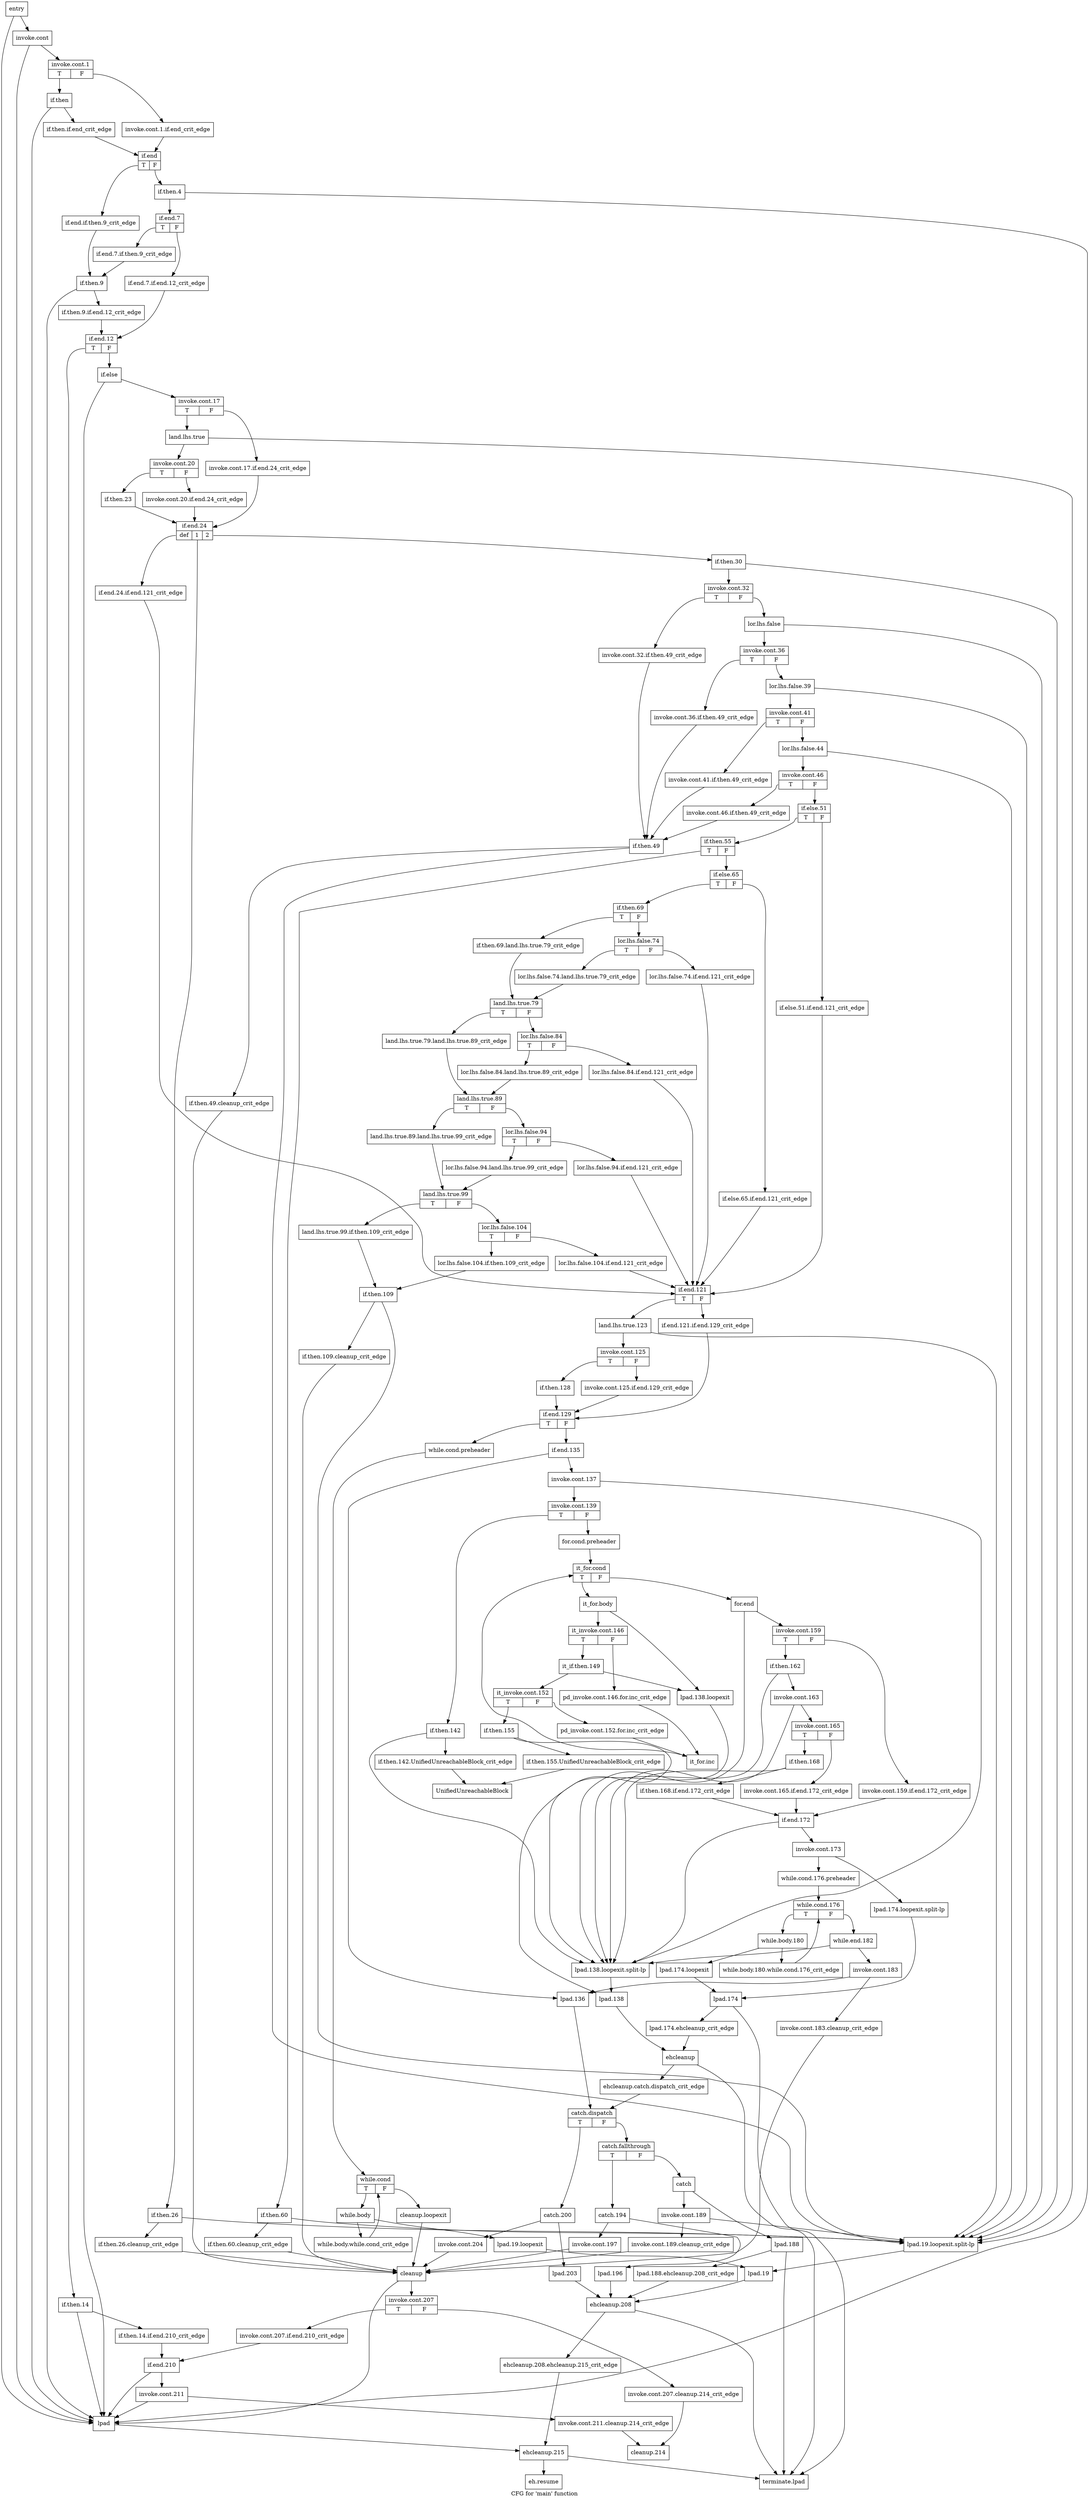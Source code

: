 digraph "CFG for 'main' function" {
	label="CFG for 'main' function";

	Node0x1420fd0 [shape=record,label="{entry}"];
	Node0x1420fd0 -> Node0x1421020;
	Node0x1420fd0 -> Node0x14211b0;
	Node0x1421020 [shape=record,label="{invoke.cont}"];
	Node0x1421020 -> Node0x1421070;
	Node0x1421020 -> Node0x14211b0;
	Node0x1421070 [shape=record,label="{invoke.cont.1|{<s0>T|<s1>F}}"];
	Node0x1421070:s0 -> Node0x1421110;
	Node0x1421070:s1 -> Node0x14210c0;
	Node0x14210c0 [shape=record,label="{invoke.cont.1.if.end_crit_edge}"];
	Node0x14210c0 -> Node0x1421200;
	Node0x1421110 [shape=record,label="{if.then}"];
	Node0x1421110 -> Node0x1421160;
	Node0x1421110 -> Node0x14211b0;
	Node0x1421160 [shape=record,label="{if.then.if.end_crit_edge}"];
	Node0x1421160 -> Node0x1421200;
	Node0x14211b0 [shape=record,label="{lpad}"];
	Node0x14211b0 -> Node0x1423ff0;
	Node0x1421200 [shape=record,label="{if.end|{<s0>T|<s1>F}}"];
	Node0x1421200:s0 -> Node0x1421250;
	Node0x1421200:s1 -> Node0x14212a0;
	Node0x1421250 [shape=record,label="{if.end.if.then.9_crit_edge}"];
	Node0x1421250 -> Node0x14213e0;
	Node0x14212a0 [shape=record,label="{if.then.4}"];
	Node0x14212a0 -> Node0x14212f0;
	Node0x14212a0 -> Node0x14211b0;
	Node0x14212f0 [shape=record,label="{if.end.7|{<s0>T|<s1>F}}"];
	Node0x14212f0:s0 -> Node0x1421390;
	Node0x14212f0:s1 -> Node0x1421340;
	Node0x1421340 [shape=record,label="{if.end.7.if.end.12_crit_edge}"];
	Node0x1421340 -> Node0x1421480;
	Node0x1421390 [shape=record,label="{if.end.7.if.then.9_crit_edge}"];
	Node0x1421390 -> Node0x14213e0;
	Node0x14213e0 [shape=record,label="{if.then.9}"];
	Node0x14213e0 -> Node0x1421430;
	Node0x14213e0 -> Node0x14211b0;
	Node0x1421430 [shape=record,label="{if.then.9.if.end.12_crit_edge}"];
	Node0x1421430 -> Node0x1421480;
	Node0x1421480 [shape=record,label="{if.end.12|{<s0>T|<s1>F}}"];
	Node0x1421480:s0 -> Node0x14214d0;
	Node0x1421480:s1 -> Node0x1421570;
	Node0x14214d0 [shape=record,label="{if.then.14}"];
	Node0x14214d0 -> Node0x1421520;
	Node0x14214d0 -> Node0x14211b0;
	Node0x1421520 [shape=record,label="{if.then.14.if.end.210_crit_edge}"];
	Node0x1421520 -> Node0x1423eb0;
	Node0x1421570 [shape=record,label="{if.else}"];
	Node0x1421570 -> Node0x14215c0;
	Node0x1421570 -> Node0x14211b0;
	Node0x14215c0 [shape=record,label="{invoke.cont.17|{<s0>T|<s1>F}}"];
	Node0x14215c0:s0 -> Node0x1421660;
	Node0x14215c0:s1 -> Node0x1421610;
	Node0x1421610 [shape=record,label="{invoke.cont.17.if.end.24_crit_edge}"];
	Node0x1421610 -> Node0x1421890;
	Node0x1421660 [shape=record,label="{land.lhs.true}"];
	Node0x1421660 -> Node0x14216b0;
	Node0x1421660 -> Node0x14217f0;
	Node0x14216b0 [shape=record,label="{invoke.cont.20|{<s0>T|<s1>F}}"];
	Node0x14216b0:s0 -> Node0x1421750;
	Node0x14216b0:s1 -> Node0x1421700;
	Node0x1421700 [shape=record,label="{invoke.cont.20.if.end.24_crit_edge}"];
	Node0x1421700 -> Node0x1421890;
	Node0x1421750 [shape=record,label="{if.then.23}"];
	Node0x1421750 -> Node0x1421890;
	Node0x14217a0 [shape=record,label="{lpad.19.loopexit}"];
	Node0x14217a0 -> Node0x1421840;
	Node0x14217f0 [shape=record,label="{lpad.19.loopexit.split-lp}"];
	Node0x14217f0 -> Node0x1421840;
	Node0x1421840 [shape=record,label="{lpad.19}"];
	Node0x1421840 -> Node0x1423e10;
	Node0x1421890 [shape=record,label="{if.end.24|{<s0>def|<s1>1|<s2>2}}"];
	Node0x1421890:s0 -> Node0x14218e0;
	Node0x1421890:s1 -> Node0x1421930;
	Node0x1421890:s2 -> Node0x14219d0;
	Node0x14218e0 [shape=record,label="{if.end.24.if.end.121_crit_edge}"];
	Node0x14218e0 -> Node0x1422740;
	Node0x1421930 [shape=record,label="{if.then.26}"];
	Node0x1421930 -> Node0x1421980;
	Node0x1421930 -> Node0x14217f0;
	Node0x1421980 [shape=record,label="{if.then.26.cleanup_crit_edge}"];
	Node0x1421980 -> Node0x1423cd0;
	Node0x14219d0 [shape=record,label="{if.then.30}"];
	Node0x14219d0 -> Node0x1421a20;
	Node0x14219d0 -> Node0x14217f0;
	Node0x1421a20 [shape=record,label="{invoke.cont.32|{<s0>T|<s1>F}}"];
	Node0x1421a20:s0 -> Node0x1421a70;
	Node0x1421a20:s1 -> Node0x1421ac0;
	Node0x1421a70 [shape=record,label="{invoke.cont.32.if.then.49_crit_edge}"];
	Node0x1421a70 -> Node0x1421d90;
	Node0x1421ac0 [shape=record,label="{lor.lhs.false}"];
	Node0x1421ac0 -> Node0x1421b10;
	Node0x1421ac0 -> Node0x14217f0;
	Node0x1421b10 [shape=record,label="{invoke.cont.36|{<s0>T|<s1>F}}"];
	Node0x1421b10:s0 -> Node0x1421b60;
	Node0x1421b10:s1 -> Node0x1421bb0;
	Node0x1421b60 [shape=record,label="{invoke.cont.36.if.then.49_crit_edge}"];
	Node0x1421b60 -> Node0x1421d90;
	Node0x1421bb0 [shape=record,label="{lor.lhs.false.39}"];
	Node0x1421bb0 -> Node0x1421c00;
	Node0x1421bb0 -> Node0x14217f0;
	Node0x1421c00 [shape=record,label="{invoke.cont.41|{<s0>T|<s1>F}}"];
	Node0x1421c00:s0 -> Node0x1421c50;
	Node0x1421c00:s1 -> Node0x1421ca0;
	Node0x1421c50 [shape=record,label="{invoke.cont.41.if.then.49_crit_edge}"];
	Node0x1421c50 -> Node0x1421d90;
	Node0x1421ca0 [shape=record,label="{lor.lhs.false.44}"];
	Node0x1421ca0 -> Node0x1421cf0;
	Node0x1421ca0 -> Node0x14217f0;
	Node0x1421cf0 [shape=record,label="{invoke.cont.46|{<s0>T|<s1>F}}"];
	Node0x1421cf0:s0 -> Node0x1421d40;
	Node0x1421cf0:s1 -> Node0x1421e30;
	Node0x1421d40 [shape=record,label="{invoke.cont.46.if.then.49_crit_edge}"];
	Node0x1421d40 -> Node0x1421d90;
	Node0x1421d90 [shape=record,label="{if.then.49}"];
	Node0x1421d90 -> Node0x1421de0;
	Node0x1421d90 -> Node0x14217f0;
	Node0x1421de0 [shape=record,label="{if.then.49.cleanup_crit_edge}"];
	Node0x1421de0 -> Node0x1423cd0;
	Node0x1421e30 [shape=record,label="{if.else.51|{<s0>T|<s1>F}}"];
	Node0x1421e30:s0 -> Node0x1421ed0;
	Node0x1421e30:s1 -> Node0x1421e80;
	Node0x1421e80 [shape=record,label="{if.else.51.if.end.121_crit_edge}"];
	Node0x1421e80 -> Node0x1422740;
	Node0x1421ed0 [shape=record,label="{if.then.55|{<s0>T|<s1>F}}"];
	Node0x1421ed0:s0 -> Node0x1421f20;
	Node0x1421ed0:s1 -> Node0x1421fc0;
	Node0x1421f20 [shape=record,label="{if.then.60}"];
	Node0x1421f20 -> Node0x1421f70;
	Node0x1421f20 -> Node0x14217f0;
	Node0x1421f70 [shape=record,label="{if.then.60.cleanup_crit_edge}"];
	Node0x1421f70 -> Node0x1423cd0;
	Node0x1421fc0 [shape=record,label="{if.else.65|{<s0>T|<s1>F}}"];
	Node0x1421fc0:s0 -> Node0x1422060;
	Node0x1421fc0:s1 -> Node0x1422010;
	Node0x1422010 [shape=record,label="{if.else.65.if.end.121_crit_edge}"];
	Node0x1422010 -> Node0x1422740;
	Node0x1422060 [shape=record,label="{if.then.69|{<s0>T|<s1>F}}"];
	Node0x1422060:s0 -> Node0x14220b0;
	Node0x1422060:s1 -> Node0x1422100;
	Node0x14220b0 [shape=record,label="{if.then.69.land.lhs.true.79_crit_edge}"];
	Node0x14220b0 -> Node0x14221f0;
	Node0x1422100 [shape=record,label="{lor.lhs.false.74|{<s0>T|<s1>F}}"];
	Node0x1422100:s0 -> Node0x14221a0;
	Node0x1422100:s1 -> Node0x1422150;
	Node0x1422150 [shape=record,label="{lor.lhs.false.74.if.end.121_crit_edge}"];
	Node0x1422150 -> Node0x1422740;
	Node0x14221a0 [shape=record,label="{lor.lhs.false.74.land.lhs.true.79_crit_edge}"];
	Node0x14221a0 -> Node0x14221f0;
	Node0x14221f0 [shape=record,label="{land.lhs.true.79|{<s0>T|<s1>F}}"];
	Node0x14221f0:s0 -> Node0x1422240;
	Node0x14221f0:s1 -> Node0x1422290;
	Node0x1422240 [shape=record,label="{land.lhs.true.79.land.lhs.true.89_crit_edge}"];
	Node0x1422240 -> Node0x1422380;
	Node0x1422290 [shape=record,label="{lor.lhs.false.84|{<s0>T|<s1>F}}"];
	Node0x1422290:s0 -> Node0x1422330;
	Node0x1422290:s1 -> Node0x14222e0;
	Node0x14222e0 [shape=record,label="{lor.lhs.false.84.if.end.121_crit_edge}"];
	Node0x14222e0 -> Node0x1422740;
	Node0x1422330 [shape=record,label="{lor.lhs.false.84.land.lhs.true.89_crit_edge}"];
	Node0x1422330 -> Node0x1422380;
	Node0x1422380 [shape=record,label="{land.lhs.true.89|{<s0>T|<s1>F}}"];
	Node0x1422380:s0 -> Node0x14223d0;
	Node0x1422380:s1 -> Node0x1422420;
	Node0x14223d0 [shape=record,label="{land.lhs.true.89.land.lhs.true.99_crit_edge}"];
	Node0x14223d0 -> Node0x1422510;
	Node0x1422420 [shape=record,label="{lor.lhs.false.94|{<s0>T|<s1>F}}"];
	Node0x1422420:s0 -> Node0x14224c0;
	Node0x1422420:s1 -> Node0x1422470;
	Node0x1422470 [shape=record,label="{lor.lhs.false.94.if.end.121_crit_edge}"];
	Node0x1422470 -> Node0x1422740;
	Node0x14224c0 [shape=record,label="{lor.lhs.false.94.land.lhs.true.99_crit_edge}"];
	Node0x14224c0 -> Node0x1422510;
	Node0x1422510 [shape=record,label="{land.lhs.true.99|{<s0>T|<s1>F}}"];
	Node0x1422510:s0 -> Node0x1422560;
	Node0x1422510:s1 -> Node0x14225b0;
	Node0x1422560 [shape=record,label="{land.lhs.true.99.if.then.109_crit_edge}"];
	Node0x1422560 -> Node0x14226a0;
	Node0x14225b0 [shape=record,label="{lor.lhs.false.104|{<s0>T|<s1>F}}"];
	Node0x14225b0:s0 -> Node0x1422650;
	Node0x14225b0:s1 -> Node0x1422600;
	Node0x1422600 [shape=record,label="{lor.lhs.false.104.if.end.121_crit_edge}"];
	Node0x1422600 -> Node0x1422740;
	Node0x1422650 [shape=record,label="{lor.lhs.false.104.if.then.109_crit_edge}"];
	Node0x1422650 -> Node0x14226a0;
	Node0x14226a0 [shape=record,label="{if.then.109}"];
	Node0x14226a0 -> Node0x14226f0;
	Node0x14226a0 -> Node0x14217f0;
	Node0x14226f0 [shape=record,label="{if.then.109.cleanup_crit_edge}"];
	Node0x14226f0 -> Node0x1423cd0;
	Node0x1422740 [shape=record,label="{if.end.121|{<s0>T|<s1>F}}"];
	Node0x1422740:s0 -> Node0x14227e0;
	Node0x1422740:s1 -> Node0x1422790;
	Node0x1422790 [shape=record,label="{if.end.121.if.end.129_crit_edge}"];
	Node0x1422790 -> Node0x1422920;
	Node0x14227e0 [shape=record,label="{land.lhs.true.123}"];
	Node0x14227e0 -> Node0x1422830;
	Node0x14227e0 -> Node0x14217f0;
	Node0x1422830 [shape=record,label="{invoke.cont.125|{<s0>T|<s1>F}}"];
	Node0x1422830:s0 -> Node0x14228d0;
	Node0x1422830:s1 -> Node0x1422880;
	Node0x1422880 [shape=record,label="{invoke.cont.125.if.end.129_crit_edge}"];
	Node0x1422880 -> Node0x1422920;
	Node0x14228d0 [shape=record,label="{if.then.128}"];
	Node0x14228d0 -> Node0x1422920;
	Node0x1422920 [shape=record,label="{if.end.129|{<s0>T|<s1>F}}"];
	Node0x1422920:s0 -> Node0x1422970;
	Node0x1422920:s1 -> Node0x1422ab0;
	Node0x1422970 [shape=record,label="{while.cond.preheader}"];
	Node0x1422970 -> Node0x14229c0;
	Node0x14229c0 [shape=record,label="{while.cond|{<s0>T|<s1>F}}"];
	Node0x14229c0:s0 -> Node0x1422a10;
	Node0x14229c0:s1 -> Node0x1423c80;
	Node0x1422a10 [shape=record,label="{while.body}"];
	Node0x1422a10 -> Node0x1422a60;
	Node0x1422a10 -> Node0x14217a0;
	Node0x1422a60 [shape=record,label="{while.body.while.cond_crit_edge}"];
	Node0x1422a60 -> Node0x14229c0;
	Node0x1422ab0 [shape=record,label="{if.end.135}"];
	Node0x1422ab0 -> Node0x1422b00;
	Node0x1422ab0 -> Node0x1422c90;
	Node0x1422b00 [shape=record,label="{invoke.cont.137}"];
	Node0x1422b00 -> Node0x1422b50;
	Node0x1422b00 -> Node0x1422d30;
	Node0x1422b50 [shape=record,label="{invoke.cont.139|{<s0>T|<s1>F}}"];
	Node0x1422b50:s0 -> Node0x1422bf0;
	Node0x1422b50:s1 -> Node0x1422ba0;
	Node0x1422ba0 [shape=record,label="{for.cond.preheader}"];
	Node0x1422ba0 -> Node0x1422dd0;
	Node0x1422bf0 [shape=record,label="{if.then.142}"];
	Node0x1422bf0 -> Node0x1422c40;
	Node0x1422bf0 -> Node0x1422d30;
	Node0x1422c40 [shape=record,label="{if.then.142.UnifiedUnreachableBlock_crit_edge}"];
	Node0x1422c40 -> Node0x14240e0;
	Node0x1422c90 [shape=record,label="{lpad.136}"];
	Node0x1422c90 -> Node0x1423870;
	Node0x1422ce0 [shape=record,label="{lpad.138.loopexit}"];
	Node0x1422ce0 -> Node0x1422d80;
	Node0x1422d30 [shape=record,label="{lpad.138.loopexit.split-lp}"];
	Node0x1422d30 -> Node0x1422d80;
	Node0x1422d80 [shape=record,label="{lpad.138}"];
	Node0x1422d80 -> Node0x14237d0;
	Node0x1422dd0 [shape=record,label="{it_for.cond|{<s0>T|<s1>F}}"];
	Node0x1422dd0:s0 -> Node0x1422e20;
	Node0x1422dd0:s1 -> Node0x14230f0;
	Node0x1422e20 [shape=record,label="{it_for.body}"];
	Node0x1422e20 -> Node0x1422e70;
	Node0x1422e20 -> Node0x1422ce0;
	Node0x1422e70 [shape=record,label="{it_invoke.cont.146|{<s0>T|<s1>F}}"];
	Node0x1422e70:s0 -> Node0x1422f10;
	Node0x1422e70:s1 -> Node0x1422ec0;
	Node0x1422ec0 [shape=record,label="{pd_invoke.cont.146.for.inc_crit_edge}"];
	Node0x1422ec0 -> Node0x14230a0;
	Node0x1422f10 [shape=record,label="{it_if.then.149}"];
	Node0x1422f10 -> Node0x1422f60;
	Node0x1422f10 -> Node0x1422ce0;
	Node0x1422f60 [shape=record,label="{it_invoke.cont.152|{<s0>T|<s1>F}}"];
	Node0x1422f60:s0 -> Node0x1423000;
	Node0x1422f60:s1 -> Node0x1422fb0;
	Node0x1422fb0 [shape=record,label="{pd_invoke.cont.152.for.inc_crit_edge}"];
	Node0x1422fb0 -> Node0x14230a0;
	Node0x1423000 [shape=record,label="{if.then.155}"];
	Node0x1423000 -> Node0x1423050;
	Node0x1423000 -> Node0x1422d30;
	Node0x1423050 [shape=record,label="{if.then.155.UnifiedUnreachableBlock_crit_edge}"];
	Node0x1423050 -> Node0x14240e0;
	Node0x14230a0 [shape=record,label="{it_for.inc}"];
	Node0x14230a0 -> Node0x1422dd0;
	Node0x14230f0 [shape=record,label="{for.end}"];
	Node0x14230f0 -> Node0x1423140;
	Node0x14230f0 -> Node0x1422d30;
	Node0x1423140 [shape=record,label="{invoke.cont.159|{<s0>T|<s1>F}}"];
	Node0x1423140:s0 -> Node0x14231e0;
	Node0x1423140:s1 -> Node0x1423190;
	Node0x1423190 [shape=record,label="{invoke.cont.159.if.end.172_crit_edge}"];
	Node0x1423190 -> Node0x14233c0;
	Node0x14231e0 [shape=record,label="{if.then.162}"];
	Node0x14231e0 -> Node0x1423230;
	Node0x14231e0 -> Node0x1422d30;
	Node0x1423230 [shape=record,label="{invoke.cont.163}"];
	Node0x1423230 -> Node0x1423280;
	Node0x1423230 -> Node0x1422d30;
	Node0x1423280 [shape=record,label="{invoke.cont.165|{<s0>T|<s1>F}}"];
	Node0x1423280:s0 -> Node0x1423320;
	Node0x1423280:s1 -> Node0x14232d0;
	Node0x14232d0 [shape=record,label="{invoke.cont.165.if.end.172_crit_edge}"];
	Node0x14232d0 -> Node0x14233c0;
	Node0x1423320 [shape=record,label="{if.then.168}"];
	Node0x1423320 -> Node0x1423370;
	Node0x1423320 -> Node0x1422d30;
	Node0x1423370 [shape=record,label="{if.then.168.if.end.172_crit_edge}"];
	Node0x1423370 -> Node0x14233c0;
	Node0x14233c0 [shape=record,label="{if.end.172}"];
	Node0x14233c0 -> Node0x1423410;
	Node0x14233c0 -> Node0x1422d30;
	Node0x1423410 [shape=record,label="{invoke.cont.173}"];
	Node0x1423410 -> Node0x1423460;
	Node0x1423410 -> Node0x14235f0;
	Node0x1423460 [shape=record,label="{while.cond.176.preheader}"];
	Node0x1423460 -> Node0x14234b0;
	Node0x14234b0 [shape=record,label="{while.cond.176|{<s0>T|<s1>F}}"];
	Node0x14234b0:s0 -> Node0x1423500;
	Node0x14234b0:s1 -> Node0x14236e0;
	Node0x1423500 [shape=record,label="{while.body.180}"];
	Node0x1423500 -> Node0x1423550;
	Node0x1423500 -> Node0x14235a0;
	Node0x1423550 [shape=record,label="{while.body.180.while.cond.176_crit_edge}"];
	Node0x1423550 -> Node0x14234b0;
	Node0x14235a0 [shape=record,label="{lpad.174.loopexit}"];
	Node0x14235a0 -> Node0x1423640;
	Node0x14235f0 [shape=record,label="{lpad.174.loopexit.split-lp}"];
	Node0x14235f0 -> Node0x1423640;
	Node0x1423640 [shape=record,label="{lpad.174}"];
	Node0x1423640 -> Node0x1423690;
	Node0x1423640 -> Node0x1424090;
	Node0x1423690 [shape=record,label="{lpad.174.ehcleanup_crit_edge}"];
	Node0x1423690 -> Node0x14237d0;
	Node0x14236e0 [shape=record,label="{while.end.182}"];
	Node0x14236e0 -> Node0x1423730;
	Node0x14236e0 -> Node0x1422d30;
	Node0x1423730 [shape=record,label="{invoke.cont.183}"];
	Node0x1423730 -> Node0x1423780;
	Node0x1423730 -> Node0x1422c90;
	Node0x1423780 [shape=record,label="{invoke.cont.183.cleanup_crit_edge}"];
	Node0x1423780 -> Node0x1423cd0;
	Node0x14237d0 [shape=record,label="{ehcleanup}"];
	Node0x14237d0 -> Node0x1423820;
	Node0x14237d0 -> Node0x1424090;
	Node0x1423820 [shape=record,label="{ehcleanup.catch.dispatch_crit_edge}"];
	Node0x1423820 -> Node0x1423870;
	Node0x1423870 [shape=record,label="{catch.dispatch|{<s0>T|<s1>F}}"];
	Node0x1423870:s0 -> Node0x14238c0;
	Node0x1423870:s1 -> Node0x1423960;
	Node0x14238c0 [shape=record,label="{catch.200}"];
	Node0x14238c0 -> Node0x1423910;
	Node0x14238c0 -> Node0x1423c30;
	Node0x1423910 [shape=record,label="{invoke.cont.204}"];
	Node0x1423910 -> Node0x1423cd0;
	Node0x1423960 [shape=record,label="{catch.fallthrough|{<s0>T|<s1>F}}"];
	Node0x1423960:s0 -> Node0x14239b0;
	Node0x1423960:s1 -> Node0x1423a50;
	Node0x14239b0 [shape=record,label="{catch.194}"];
	Node0x14239b0 -> Node0x1423a00;
	Node0x14239b0 -> Node0x1423be0;
	Node0x1423a00 [shape=record,label="{invoke.cont.197}"];
	Node0x1423a00 -> Node0x1423cd0;
	Node0x1423a50 [shape=record,label="{catch}"];
	Node0x1423a50 -> Node0x1423aa0;
	Node0x1423a50 -> Node0x1423b40;
	Node0x1423aa0 [shape=record,label="{invoke.cont.189}"];
	Node0x1423aa0 -> Node0x1423af0;
	Node0x1423aa0 -> Node0x14217f0;
	Node0x1423af0 [shape=record,label="{invoke.cont.189.cleanup_crit_edge}"];
	Node0x1423af0 -> Node0x1423cd0;
	Node0x1423b40 [shape=record,label="{lpad.188}"];
	Node0x1423b40 -> Node0x1423b90;
	Node0x1423b40 -> Node0x1424090;
	Node0x1423b90 [shape=record,label="{lpad.188.ehcleanup.208_crit_edge}"];
	Node0x1423b90 -> Node0x1423e10;
	Node0x1423be0 [shape=record,label="{lpad.196}"];
	Node0x1423be0 -> Node0x1423e10;
	Node0x1423c30 [shape=record,label="{lpad.203}"];
	Node0x1423c30 -> Node0x1423e10;
	Node0x1423c80 [shape=record,label="{cleanup.loopexit}"];
	Node0x1423c80 -> Node0x1423cd0;
	Node0x1423cd0 [shape=record,label="{cleanup}"];
	Node0x1423cd0 -> Node0x1423d20;
	Node0x1423cd0 -> Node0x14211b0;
	Node0x1423d20 [shape=record,label="{invoke.cont.207|{<s0>T|<s1>F}}"];
	Node0x1423d20:s0 -> Node0x1423dc0;
	Node0x1423d20:s1 -> Node0x1423d70;
	Node0x1423d70 [shape=record,label="{invoke.cont.207.cleanup.214_crit_edge}"];
	Node0x1423d70 -> Node0x1423fa0;
	Node0x1423dc0 [shape=record,label="{invoke.cont.207.if.end.210_crit_edge}"];
	Node0x1423dc0 -> Node0x1423eb0;
	Node0x1423e10 [shape=record,label="{ehcleanup.208}"];
	Node0x1423e10 -> Node0x1423e60;
	Node0x1423e10 -> Node0x1424090;
	Node0x1423e60 [shape=record,label="{ehcleanup.208.ehcleanup.215_crit_edge}"];
	Node0x1423e60 -> Node0x1423ff0;
	Node0x1423eb0 [shape=record,label="{if.end.210}"];
	Node0x1423eb0 -> Node0x1423f00;
	Node0x1423eb0 -> Node0x14211b0;
	Node0x1423f00 [shape=record,label="{invoke.cont.211}"];
	Node0x1423f00 -> Node0x1423f50;
	Node0x1423f00 -> Node0x14211b0;
	Node0x1423f50 [shape=record,label="{invoke.cont.211.cleanup.214_crit_edge}"];
	Node0x1423f50 -> Node0x1423fa0;
	Node0x1423fa0 [shape=record,label="{cleanup.214}"];
	Node0x1423ff0 [shape=record,label="{ehcleanup.215}"];
	Node0x1423ff0 -> Node0x1424040;
	Node0x1423ff0 -> Node0x1424090;
	Node0x1424040 [shape=record,label="{eh.resume}"];
	Node0x1424090 [shape=record,label="{terminate.lpad}"];
	Node0x14240e0 [shape=record,label="{UnifiedUnreachableBlock}"];
}
